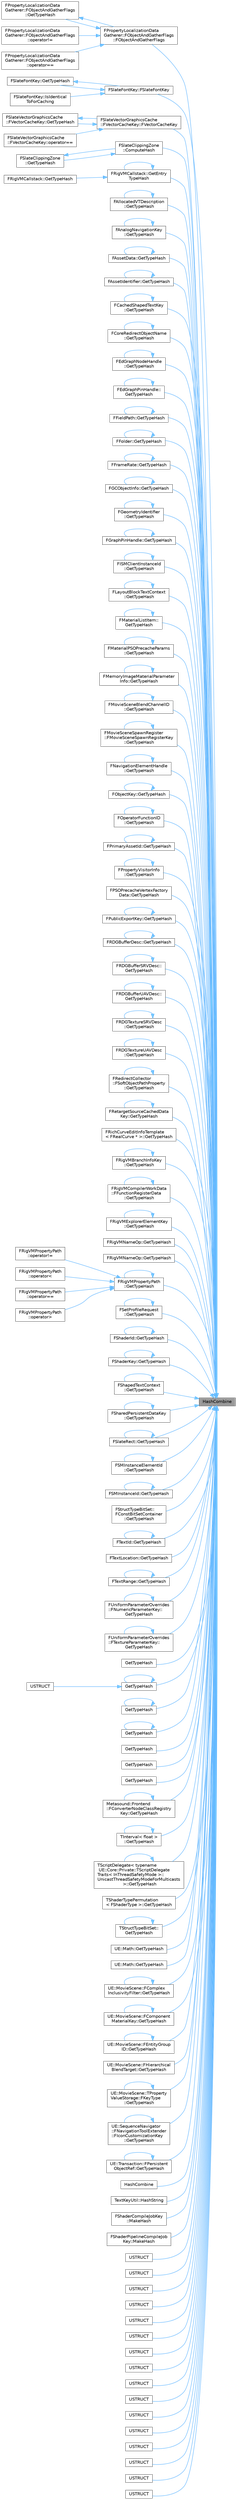 digraph "HashCombine"
{
 // INTERACTIVE_SVG=YES
 // LATEX_PDF_SIZE
  bgcolor="transparent";
  edge [fontname=Helvetica,fontsize=10,labelfontname=Helvetica,labelfontsize=10];
  node [fontname=Helvetica,fontsize=10,shape=box,height=0.2,width=0.4];
  rankdir="RL";
  Node1 [id="Node000001",label="HashCombine",height=0.2,width=0.4,color="gray40", fillcolor="grey60", style="filled", fontcolor="black",tooltip="Combines two hash values to get a third."];
  Node1 -> Node2 [id="edge1_Node000001_Node000002",dir="back",color="steelblue1",style="solid",tooltip=" "];
  Node2 [id="Node000002",label="FPropertyLocalizationData\lGatherer::FObjectAndGatherFlags\l::FObjectAndGatherFlags",height=0.2,width=0.4,color="grey40", fillcolor="white", style="filled",URL="$da/de0/structFPropertyLocalizationDataGatherer_1_1FObjectAndGatherFlags.html#a666e6018e678b02c0f18ef2c91189756",tooltip=" "];
  Node2 -> Node3 [id="edge2_Node000002_Node000003",dir="back",color="steelblue1",style="solid",tooltip=" "];
  Node3 [id="Node000003",label="FPropertyLocalizationData\lGatherer::FObjectAndGatherFlags\l::GetTypeHash",height=0.2,width=0.4,color="grey40", fillcolor="white", style="filled",URL="$da/de0/structFPropertyLocalizationDataGatherer_1_1FObjectAndGatherFlags.html#a505be3c66f144f9ff38bbb6e9ed88058",tooltip=" "];
  Node3 -> Node2 [id="edge3_Node000003_Node000002",dir="back",color="steelblue1",style="solid",tooltip=" "];
  Node2 -> Node4 [id="edge4_Node000002_Node000004",dir="back",color="steelblue1",style="solid",tooltip=" "];
  Node4 [id="Node000004",label="FPropertyLocalizationData\lGatherer::FObjectAndGatherFlags\l::operator!=",height=0.2,width=0.4,color="grey40", fillcolor="white", style="filled",URL="$da/de0/structFPropertyLocalizationDataGatherer_1_1FObjectAndGatherFlags.html#afe3e4b3cfbbfad1c68352010c80acda6",tooltip=" "];
  Node2 -> Node5 [id="edge5_Node000002_Node000005",dir="back",color="steelblue1",style="solid",tooltip=" "];
  Node5 [id="Node000005",label="FPropertyLocalizationData\lGatherer::FObjectAndGatherFlags\l::operator==",height=0.2,width=0.4,color="grey40", fillcolor="white", style="filled",URL="$da/de0/structFPropertyLocalizationDataGatherer_1_1FObjectAndGatherFlags.html#a635312ade44bd095d63cd53c7d1d23ec",tooltip=" "];
  Node1 -> Node6 [id="edge6_Node000001_Node000006",dir="back",color="steelblue1",style="solid",tooltip=" "];
  Node6 [id="Node000006",label="FSlateFontKey::FSlateFontKey",height=0.2,width=0.4,color="grey40", fillcolor="white", style="filled",URL="$d7/d8f/structFSlateFontKey.html#a7fcf988d06b4a475047cf8cba6627041",tooltip=" "];
  Node6 -> Node7 [id="edge7_Node000006_Node000007",dir="back",color="steelblue1",style="solid",tooltip=" "];
  Node7 [id="Node000007",label="FSlateFontKey::GetTypeHash",height=0.2,width=0.4,color="grey40", fillcolor="white", style="filled",URL="$d7/d8f/structFSlateFontKey.html#a62499f7981e20f18f3d4606c1b6437ac",tooltip=" "];
  Node7 -> Node6 [id="edge8_Node000007_Node000006",dir="back",color="steelblue1",style="solid",tooltip=" "];
  Node6 -> Node8 [id="edge9_Node000006_Node000008",dir="back",color="steelblue1",style="solid",tooltip=" "];
  Node8 [id="Node000008",label="FSlateFontKey::IsIdentical\lToForCaching",height=0.2,width=0.4,color="grey40", fillcolor="white", style="filled",URL="$d7/d8f/structFSlateFontKey.html#a05f8f76179de6a40ee9e0280e315302b",tooltip=" "];
  Node1 -> Node9 [id="edge10_Node000001_Node000009",dir="back",color="steelblue1",style="solid",tooltip=" "];
  Node9 [id="Node000009",label="FSlateVectorGraphicsCache\l::FVectorCacheKey::FVectorCacheKey",height=0.2,width=0.4,color="grey40", fillcolor="white", style="filled",URL="$dd/dfe/structFSlateVectorGraphicsCache_1_1FVectorCacheKey.html#aed1c87b9d7b0e9f4dbee8a414432b5d1",tooltip=" "];
  Node9 -> Node10 [id="edge11_Node000009_Node000010",dir="back",color="steelblue1",style="solid",tooltip=" "];
  Node10 [id="Node000010",label="FSlateVectorGraphicsCache\l::FVectorCacheKey::GetTypeHash",height=0.2,width=0.4,color="grey40", fillcolor="white", style="filled",URL="$dd/dfe/structFSlateVectorGraphicsCache_1_1FVectorCacheKey.html#aec0dc9f1ffe53b5e165e04ecf7539294",tooltip=" "];
  Node10 -> Node9 [id="edge12_Node000010_Node000009",dir="back",color="steelblue1",style="solid",tooltip=" "];
  Node9 -> Node11 [id="edge13_Node000009_Node000011",dir="back",color="steelblue1",style="solid",tooltip=" "];
  Node11 [id="Node000011",label="FSlateVectorGraphicsCache\l::FVectorCacheKey::operator==",height=0.2,width=0.4,color="grey40", fillcolor="white", style="filled",URL="$dd/dfe/structFSlateVectorGraphicsCache_1_1FVectorCacheKey.html#addc37abf4eb39d028e4b897378c6f2f6",tooltip=" "];
  Node1 -> Node12 [id="edge14_Node000001_Node000012",dir="back",color="steelblue1",style="solid",tooltip=" "];
  Node12 [id="Node000012",label="FSlateClippingZone\l::ComputeHash",height=0.2,width=0.4,color="grey40", fillcolor="white", style="filled",URL="$df/d55/classFSlateClippingZone.html#a170b52492e944ce84736e8e4b388c4b6",tooltip=" "];
  Node12 -> Node13 [id="edge15_Node000012_Node000013",dir="back",color="steelblue1",style="solid",tooltip=" "];
  Node13 [id="Node000013",label="FSlateClippingZone\l::GetTypeHash",height=0.2,width=0.4,color="grey40", fillcolor="white", style="filled",URL="$df/d55/classFSlateClippingZone.html#a33db4131a7919eadab1e8515b27c5063",tooltip=" "];
  Node13 -> Node12 [id="edge16_Node000013_Node000012",dir="back",color="steelblue1",style="solid",tooltip=" "];
  Node1 -> Node14 [id="edge17_Node000001_Node000014",dir="back",color="steelblue1",style="solid",tooltip=" "];
  Node14 [id="Node000014",label="FRigVMCallstack::GetEntry\lTypeHash",height=0.2,width=0.4,color="grey40", fillcolor="white", style="filled",URL="$de/dbd/classFRigVMCallstack.html#a6578e90ccfed518044e8f914895b5dca",tooltip=" "];
  Node14 -> Node14 [id="edge18_Node000014_Node000014",dir="back",color="steelblue1",style="solid",tooltip=" "];
  Node14 -> Node15 [id="edge19_Node000014_Node000015",dir="back",color="steelblue1",style="solid",tooltip=" "];
  Node15 [id="Node000015",label="FRigVMCallstack::GetTypeHash",height=0.2,width=0.4,color="grey40", fillcolor="white", style="filled",URL="$de/dbd/classFRigVMCallstack.html#aff045cdf0fb211f558366648af059308",tooltip=" "];
  Node1 -> Node16 [id="edge20_Node000001_Node000016",dir="back",color="steelblue1",style="solid",tooltip=" "];
  Node16 [id="Node000016",label="FAllocatedVTDescription\l::GetTypeHash",height=0.2,width=0.4,color="grey40", fillcolor="white", style="filled",URL="$d1/dd0/structFAllocatedVTDescription.html#a4bdf33d0ccb7d0ced087e1be998d4cbf",tooltip=" "];
  Node16 -> Node16 [id="edge21_Node000016_Node000016",dir="back",color="steelblue1",style="solid",tooltip=" "];
  Node1 -> Node17 [id="edge22_Node000001_Node000017",dir="back",color="steelblue1",style="solid",tooltip=" "];
  Node17 [id="Node000017",label="FAnalogNavigationKey\l::GetTypeHash",height=0.2,width=0.4,color="grey40", fillcolor="white", style="filled",URL="$d9/def/structFAnalogNavigationKey.html#ac16827ee4fdd42572dfdcf9365f21101",tooltip=" "];
  Node17 -> Node17 [id="edge23_Node000017_Node000017",dir="back",color="steelblue1",style="solid",tooltip=" "];
  Node1 -> Node18 [id="edge24_Node000001_Node000018",dir="back",color="steelblue1",style="solid",tooltip=" "];
  Node18 [id="Node000018",label="FAssetData::GetTypeHash",height=0.2,width=0.4,color="grey40", fillcolor="white", style="filled",URL="$dd/dc3/structFAssetData.html#a26f29cf724b5a789a134bc84e86ed7fa",tooltip=" "];
  Node18 -> Node18 [id="edge25_Node000018_Node000018",dir="back",color="steelblue1",style="solid",tooltip=" "];
  Node1 -> Node19 [id="edge26_Node000001_Node000019",dir="back",color="steelblue1",style="solid",tooltip=" "];
  Node19 [id="Node000019",label="FAssetIdentifier::GetTypeHash",height=0.2,width=0.4,color="grey40", fillcolor="white", style="filled",URL="$da/d0e/structFAssetIdentifier.html#a19fcf1ddd4c87c33f9b45a86d9fd3e73",tooltip=" "];
  Node19 -> Node19 [id="edge27_Node000019_Node000019",dir="back",color="steelblue1",style="solid",tooltip=" "];
  Node1 -> Node20 [id="edge28_Node000001_Node000020",dir="back",color="steelblue1",style="solid",tooltip=" "];
  Node20 [id="Node000020",label="FCachedShapedTextKey\l::GetTypeHash",height=0.2,width=0.4,color="grey40", fillcolor="white", style="filled",URL="$d3/d98/structFCachedShapedTextKey.html#a540d96a1e901bd1b422b0a52ca494f98",tooltip=" "];
  Node20 -> Node20 [id="edge29_Node000020_Node000020",dir="back",color="steelblue1",style="solid",tooltip=" "];
  Node1 -> Node21 [id="edge30_Node000001_Node000021",dir="back",color="steelblue1",style="solid",tooltip=" "];
  Node21 [id="Node000021",label="FCoreRedirectObjectName\l::GetTypeHash",height=0.2,width=0.4,color="grey40", fillcolor="white", style="filled",URL="$d7/d91/structFCoreRedirectObjectName.html#ac90f24f67101a1ea9af636eb21973f50",tooltip=" "];
  Node21 -> Node21 [id="edge31_Node000021_Node000021",dir="back",color="steelblue1",style="solid",tooltip=" "];
  Node1 -> Node22 [id="edge32_Node000001_Node000022",dir="back",color="steelblue1",style="solid",tooltip=" "];
  Node22 [id="Node000022",label="FEdGraphNodeHandle\l::GetTypeHash",height=0.2,width=0.4,color="grey40", fillcolor="white", style="filled",URL="$dc/d28/structFEdGraphNodeHandle.html#a8780fa086b8dcc2867199ebd53eeef67",tooltip=" "];
  Node22 -> Node22 [id="edge33_Node000022_Node000022",dir="back",color="steelblue1",style="solid",tooltip=" "];
  Node1 -> Node23 [id="edge34_Node000001_Node000023",dir="back",color="steelblue1",style="solid",tooltip=" "];
  Node23 [id="Node000023",label="FEdGraphPinHandle::\lGetTypeHash",height=0.2,width=0.4,color="grey40", fillcolor="white", style="filled",URL="$df/d5c/structFEdGraphPinHandle.html#a395e5b102997661b3706daa35e7060dc",tooltip=" "];
  Node23 -> Node23 [id="edge35_Node000023_Node000023",dir="back",color="steelblue1",style="solid",tooltip=" "];
  Node1 -> Node24 [id="edge36_Node000001_Node000024",dir="back",color="steelblue1",style="solid",tooltip=" "];
  Node24 [id="Node000024",label="FFieldPath::GetTypeHash",height=0.2,width=0.4,color="grey40", fillcolor="white", style="filled",URL="$d7/d92/structFFieldPath.html#aa8b1145bfba2d65d4a9679a5c93ae290",tooltip="Hash function."];
  Node24 -> Node24 [id="edge37_Node000024_Node000024",dir="back",color="steelblue1",style="solid",tooltip=" "];
  Node1 -> Node25 [id="edge38_Node000001_Node000025",dir="back",color="steelblue1",style="solid",tooltip=" "];
  Node25 [id="Node000025",label="FFolder::GetTypeHash",height=0.2,width=0.4,color="grey40", fillcolor="white", style="filled",URL="$dc/d1d/structFFolder.html#a01332c7438cc9f712dbeaa1221c44298",tooltip=" "];
  Node25 -> Node25 [id="edge39_Node000025_Node000025",dir="back",color="steelblue1",style="solid",tooltip=" "];
  Node1 -> Node26 [id="edge40_Node000001_Node000026",dir="back",color="steelblue1",style="solid",tooltip=" "];
  Node26 [id="Node000026",label="FFrameRate::GetTypeHash",height=0.2,width=0.4,color="grey40", fillcolor="white", style="filled",URL="$df/d97/structFFrameRate.html#ade34b0dd910f4f33141d6a9ae02fe4ba",tooltip=" "];
  Node26 -> Node26 [id="edge41_Node000026_Node000026",dir="back",color="steelblue1",style="solid",tooltip=" "];
  Node1 -> Node27 [id="edge42_Node000001_Node000027",dir="back",color="steelblue1",style="solid",tooltip=" "];
  Node27 [id="Node000027",label="FGCObjectInfo::GetTypeHash",height=0.2,width=0.4,color="grey40", fillcolor="white", style="filled",URL="$d1/d30/classFGCObjectInfo.html#a2b086256d8f04838950388f319f869d6",tooltip=" "];
  Node27 -> Node27 [id="edge43_Node000027_Node000027",dir="back",color="steelblue1",style="solid",tooltip=" "];
  Node1 -> Node28 [id="edge44_Node000001_Node000028",dir="back",color="steelblue1",style="solid",tooltip=" "];
  Node28 [id="Node000028",label="FGeometryIdentifier\l::GetTypeHash",height=0.2,width=0.4,color="grey40", fillcolor="white", style="filled",URL="$d4/da3/structFGeometryIdentifier.html#af848b05b2b1f7397ebc89fb026927389",tooltip=" "];
  Node28 -> Node28 [id="edge45_Node000028_Node000028",dir="back",color="steelblue1",style="solid",tooltip=" "];
  Node1 -> Node29 [id="edge46_Node000001_Node000029",dir="back",color="steelblue1",style="solid",tooltip=" "];
  Node29 [id="Node000029",label="FGraphPinHandle::GetTypeHash",height=0.2,width=0.4,color="grey40", fillcolor="white", style="filled",URL="$d1/d4a/structFGraphPinHandle.html#aee025da4e38c938ce2547db19ede6479",tooltip=" "];
  Node29 -> Node29 [id="edge47_Node000029_Node000029",dir="back",color="steelblue1",style="solid",tooltip=" "];
  Node1 -> Node30 [id="edge48_Node000001_Node000030",dir="back",color="steelblue1",style="solid",tooltip=" "];
  Node30 [id="Node000030",label="FISMClientInstanceId\l::GetTypeHash",height=0.2,width=0.4,color="grey40", fillcolor="white", style="filled",URL="$de/d2b/structFISMClientInstanceId.html#a9dcb5aad6fccc6a3352be1a36737cbeb",tooltip=" "];
  Node30 -> Node30 [id="edge49_Node000030_Node000030",dir="back",color="steelblue1",style="solid",tooltip=" "];
  Node1 -> Node31 [id="edge50_Node000001_Node000031",dir="back",color="steelblue1",style="solid",tooltip=" "];
  Node31 [id="Node000031",label="FLayoutBlockTextContext\l::GetTypeHash",height=0.2,width=0.4,color="grey40", fillcolor="white", style="filled",URL="$d5/d98/structFLayoutBlockTextContext.html#ae493302f651da566ad8fdbc0c30c4fb8",tooltip=" "];
  Node31 -> Node31 [id="edge51_Node000031_Node000031",dir="back",color="steelblue1",style="solid",tooltip=" "];
  Node1 -> Node32 [id="edge52_Node000001_Node000032",dir="back",color="steelblue1",style="solid",tooltip=" "];
  Node32 [id="Node000032",label="FMaterialListItem::\lGetTypeHash",height=0.2,width=0.4,color="grey40", fillcolor="white", style="filled",URL="$d8/dd5/structFMaterialListItem.html#ab29a87d221ee99f6d3b4f2c7a73e8950",tooltip=" "];
  Node32 -> Node32 [id="edge53_Node000032_Node000032",dir="back",color="steelblue1",style="solid",tooltip=" "];
  Node1 -> Node33 [id="edge54_Node000001_Node000033",dir="back",color="steelblue1",style="solid",tooltip=" "];
  Node33 [id="Node000033",label="FMaterialPSOPrecacheParams\l::GetTypeHash",height=0.2,width=0.4,color="grey40", fillcolor="white", style="filled",URL="$d8/d2c/structFMaterialPSOPrecacheParams.html#a1512e24a59b21d180066533a3c7155bb",tooltip=" "];
  Node33 -> Node33 [id="edge55_Node000033_Node000033",dir="back",color="steelblue1",style="solid",tooltip=" "];
  Node1 -> Node34 [id="edge56_Node000001_Node000034",dir="back",color="steelblue1",style="solid",tooltip=" "];
  Node34 [id="Node000034",label="FMemoryImageMaterialParameter\lInfo::GetTypeHash",height=0.2,width=0.4,color="grey40", fillcolor="white", style="filled",URL="$db/d97/structFMemoryImageMaterialParameterInfo.html#a9cd88ef744a4f7da14382f51864a7207",tooltip=" "];
  Node34 -> Node34 [id="edge57_Node000034_Node000034",dir="back",color="steelblue1",style="solid",tooltip=" "];
  Node1 -> Node35 [id="edge58_Node000001_Node000035",dir="back",color="steelblue1",style="solid",tooltip=" "];
  Node35 [id="Node000035",label="FMovieSceneBlendChannelID\l::GetTypeHash",height=0.2,width=0.4,color="grey40", fillcolor="white", style="filled",URL="$de/d45/structFMovieSceneBlendChannelID.html#a9d05a01eb0e7a4ca5acaaf6960c4d237",tooltip=" "];
  Node35 -> Node35 [id="edge59_Node000035_Node000035",dir="back",color="steelblue1",style="solid",tooltip=" "];
  Node1 -> Node36 [id="edge60_Node000001_Node000036",dir="back",color="steelblue1",style="solid",tooltip=" "];
  Node36 [id="Node000036",label="FMovieSceneSpawnRegister\l::FMovieSceneSpawnRegisterKey\l::GetTypeHash",height=0.2,width=0.4,color="grey40", fillcolor="white", style="filled",URL="$da/d91/structFMovieSceneSpawnRegister_1_1FMovieSceneSpawnRegisterKey.html#ac814064fdf446d418744d259e7cb350a",tooltip=" "];
  Node36 -> Node36 [id="edge61_Node000036_Node000036",dir="back",color="steelblue1",style="solid",tooltip=" "];
  Node1 -> Node37 [id="edge62_Node000001_Node000037",dir="back",color="steelblue1",style="solid",tooltip=" "];
  Node37 [id="Node000037",label="FNavigationElementHandle\l::GetTypeHash",height=0.2,width=0.4,color="grey40", fillcolor="white", style="filled",URL="$df/dfa/structFNavigationElementHandle.html#ab5b30cc224b5ff3992f7fa47bad22a08",tooltip="Hash function to use TSet/TMap."];
  Node37 -> Node37 [id="edge63_Node000037_Node000037",dir="back",color="steelblue1",style="solid",tooltip=" "];
  Node1 -> Node38 [id="edge64_Node000001_Node000038",dir="back",color="steelblue1",style="solid",tooltip=" "];
  Node38 [id="Node000038",label="FObjectKey::GetTypeHash",height=0.2,width=0.4,color="grey40", fillcolor="white", style="filled",URL="$dd/d31/structFObjectKey.html#af007c6d439a406e23f895987a7e574b6",tooltip="Hash function."];
  Node38 -> Node38 [id="edge65_Node000038_Node000038",dir="back",color="steelblue1",style="solid",tooltip=" "];
  Node1 -> Node39 [id="edge66_Node000001_Node000039",dir="back",color="steelblue1",style="solid",tooltip=" "];
  Node39 [id="Node000039",label="FOperatorFunctionID\l::GetTypeHash",height=0.2,width=0.4,color="grey40", fillcolor="white", style="filled",URL="$d3/dc4/structFOperatorFunctionID.html#ad06ee129e5f2e161af8217934bc7b741",tooltip=" "];
  Node39 -> Node39 [id="edge67_Node000039_Node000039",dir="back",color="steelblue1",style="solid",tooltip=" "];
  Node1 -> Node40 [id="edge68_Node000001_Node000040",dir="back",color="steelblue1",style="solid",tooltip=" "];
  Node40 [id="Node000040",label="FPrimaryAssetId::GetTypeHash",height=0.2,width=0.4,color="grey40", fillcolor="white", style="filled",URL="$d6/d42/structFPrimaryAssetId.html#a747695c9817fc9ebf9563e45332ad64e",tooltip=" "];
  Node40 -> Node40 [id="edge69_Node000040_Node000040",dir="back",color="steelblue1",style="solid",tooltip=" "];
  Node1 -> Node41 [id="edge70_Node000001_Node000041",dir="back",color="steelblue1",style="solid",tooltip=" "];
  Node41 [id="Node000041",label="FPropertyVisitorInfo\l::GetTypeHash",height=0.2,width=0.4,color="grey40", fillcolor="white", style="filled",URL="$dc/d58/structFPropertyVisitorInfo.html#a074bb6df7d6879bccfa18fdc9d4e371f",tooltip=" "];
  Node41 -> Node41 [id="edge71_Node000041_Node000041",dir="back",color="steelblue1",style="solid",tooltip=" "];
  Node1 -> Node42 [id="edge72_Node000001_Node000042",dir="back",color="steelblue1",style="solid",tooltip=" "];
  Node42 [id="Node000042",label="FPSOPrecacheVertexFactory\lData::GetTypeHash",height=0.2,width=0.4,color="grey40", fillcolor="white", style="filled",URL="$d8/dee/structFPSOPrecacheVertexFactoryData.html#a5cd851bd6af2127712705e539e5d9ecb",tooltip=" "];
  Node1 -> Node43 [id="edge73_Node000001_Node000043",dir="back",color="steelblue1",style="solid",tooltip=" "];
  Node43 [id="Node000043",label="FPublicExportKey::GetTypeHash",height=0.2,width=0.4,color="grey40", fillcolor="white", style="filled",URL="$d5/d5b/classFPublicExportKey.html#a921f516fc0c52ab4eeb39c9c5f5d6be5",tooltip=" "];
  Node43 -> Node43 [id="edge74_Node000043_Node000043",dir="back",color="steelblue1",style="solid",tooltip=" "];
  Node1 -> Node44 [id="edge75_Node000001_Node000044",dir="back",color="steelblue1",style="solid",tooltip=" "];
  Node44 [id="Node000044",label="FRDGBufferDesc::GetTypeHash",height=0.2,width=0.4,color="grey40", fillcolor="white", style="filled",URL="$da/da2/structFRDGBufferDesc.html#a0a57516953313fb89b0a6f8bb60c4083",tooltip=" "];
  Node44 -> Node44 [id="edge76_Node000044_Node000044",dir="back",color="steelblue1",style="solid",tooltip=" "];
  Node1 -> Node45 [id="edge77_Node000001_Node000045",dir="back",color="steelblue1",style="solid",tooltip=" "];
  Node45 [id="Node000045",label="FRDGBufferSRVDesc::\lGetTypeHash",height=0.2,width=0.4,color="grey40", fillcolor="white", style="filled",URL="$db/d7a/structFRDGBufferSRVDesc.html#a6f95f3190c742d1c5064a54706687afb",tooltip=" "];
  Node45 -> Node45 [id="edge78_Node000045_Node000045",dir="back",color="steelblue1",style="solid",tooltip=" "];
  Node1 -> Node46 [id="edge79_Node000001_Node000046",dir="back",color="steelblue1",style="solid",tooltip=" "];
  Node46 [id="Node000046",label="FRDGBufferUAVDesc::\lGetTypeHash",height=0.2,width=0.4,color="grey40", fillcolor="white", style="filled",URL="$d8/d40/structFRDGBufferUAVDesc.html#ac5fa0c53c516c5ddd75c0961ca0990f3",tooltip=" "];
  Node46 -> Node46 [id="edge80_Node000046_Node000046",dir="back",color="steelblue1",style="solid",tooltip=" "];
  Node1 -> Node47 [id="edge81_Node000001_Node000047",dir="back",color="steelblue1",style="solid",tooltip=" "];
  Node47 [id="Node000047",label="FRDGTextureSRVDesc\l::GetTypeHash",height=0.2,width=0.4,color="grey40", fillcolor="white", style="filled",URL="$d5/d3a/classFRDGTextureSRVDesc.html#a8e4677702a19e6e263e74a5b8958d44e",tooltip=" "];
  Node47 -> Node47 [id="edge82_Node000047_Node000047",dir="back",color="steelblue1",style="solid",tooltip=" "];
  Node1 -> Node48 [id="edge83_Node000001_Node000048",dir="back",color="steelblue1",style="solid",tooltip=" "];
  Node48 [id="Node000048",label="FRDGTextureUAVDesc\l::GetTypeHash",height=0.2,width=0.4,color="grey40", fillcolor="white", style="filled",URL="$dc/d31/classFRDGTextureUAVDesc.html#a65b8b71328965a2b96720ee535391c00",tooltip=" "];
  Node48 -> Node48 [id="edge84_Node000048_Node000048",dir="back",color="steelblue1",style="solid",tooltip=" "];
  Node1 -> Node49 [id="edge85_Node000001_Node000049",dir="back",color="steelblue1",style="solid",tooltip=" "];
  Node49 [id="Node000049",label="FRedirectCollector\l::FSoftObjectPathProperty\l::GetTypeHash",height=0.2,width=0.4,color="grey40", fillcolor="white", style="filled",URL="$d5/df3/structFRedirectCollector_1_1FSoftObjectPathProperty.html#a0dcd0433e5097d7f17ba91b02513e0c7",tooltip=" "];
  Node49 -> Node49 [id="edge86_Node000049_Node000049",dir="back",color="steelblue1",style="solid",tooltip=" "];
  Node1 -> Node50 [id="edge87_Node000001_Node000050",dir="back",color="steelblue1",style="solid",tooltip=" "];
  Node50 [id="Node000050",label="FRetargetSourceCachedData\lKey::GetTypeHash",height=0.2,width=0.4,color="grey40", fillcolor="white", style="filled",URL="$d1/d77/structFRetargetSourceCachedDataKey.html#a17ff78c85eee07a060e45b56759e1bca",tooltip=" "];
  Node50 -> Node50 [id="edge88_Node000050_Node000050",dir="back",color="steelblue1",style="solid",tooltip=" "];
  Node1 -> Node51 [id="edge89_Node000001_Node000051",dir="back",color="steelblue1",style="solid",tooltip=" "];
  Node51 [id="Node000051",label="FRichCurveEditInfoTemplate\l\< FRealCurve * \>::GetTypeHash",height=0.2,width=0.4,color="grey40", fillcolor="white", style="filled",URL="$de/dff/structFRichCurveEditInfoTemplate.html#a0f3ef689ecb4e4a92f1ffffe0b8fee4d",tooltip=" "];
  Node1 -> Node52 [id="edge90_Node000001_Node000052",dir="back",color="steelblue1",style="solid",tooltip=" "];
  Node52 [id="Node000052",label="FRigVMBranchInfoKey\l::GetTypeHash",height=0.2,width=0.4,color="grey40", fillcolor="white", style="filled",URL="$d2/d24/structFRigVMBranchInfoKey.html#a28e659e5d7adbac79bd2064ba733ade6",tooltip=" "];
  Node52 -> Node52 [id="edge91_Node000052_Node000052",dir="back",color="steelblue1",style="solid",tooltip=" "];
  Node1 -> Node53 [id="edge92_Node000001_Node000053",dir="back",color="steelblue1",style="solid",tooltip=" "];
  Node53 [id="Node000053",label="FRigVMCompilerWorkData\l::FFunctionRegisterData\l::GetTypeHash",height=0.2,width=0.4,color="grey40", fillcolor="white", style="filled",URL="$db/dbf/structFRigVMCompilerWorkData_1_1FFunctionRegisterData.html#a150078495ffbdb889a0d43aa899a0dc6",tooltip=" "];
  Node53 -> Node53 [id="edge93_Node000053_Node000053",dir="back",color="steelblue1",style="solid",tooltip=" "];
  Node1 -> Node54 [id="edge94_Node000001_Node000054",dir="back",color="steelblue1",style="solid",tooltip=" "];
  Node54 [id="Node000054",label="FRigVMExplorerElementKey\l::GetTypeHash",height=0.2,width=0.4,color="grey40", fillcolor="white", style="filled",URL="$d9/db3/structFRigVMExplorerElementKey.html#a2b75a4d1e859ac0fd626ce275a5b9554",tooltip=" "];
  Node54 -> Node54 [id="edge95_Node000054_Node000054",dir="back",color="steelblue1",style="solid",tooltip=" "];
  Node1 -> Node55 [id="edge96_Node000001_Node000055",dir="back",color="steelblue1",style="solid",tooltip=" "];
  Node55 [id="Node000055",label="FRigVMNameOp::GetTypeHash",height=0.2,width=0.4,color="grey40", fillcolor="white", style="filled",URL="$d4/d75/structFRigVMNameOp.html#a8fbcf388cb81786cba8318c94420378a",tooltip=" "];
  Node1 -> Node56 [id="edge97_Node000001_Node000056",dir="back",color="steelblue1",style="solid",tooltip=" "];
  Node56 [id="Node000056",label="FRigVMNameOp::GetTypeHash",height=0.2,width=0.4,color="grey40", fillcolor="white", style="filled",URL="$d4/d75/structFRigVMNameOp.html#a9b9566c364099fa54a7e776ab9f6138b",tooltip=" "];
  Node1 -> Node57 [id="edge98_Node000001_Node000057",dir="back",color="steelblue1",style="solid",tooltip=" "];
  Node57 [id="Node000057",label="FRigVMPropertyPath\l::GetTypeHash",height=0.2,width=0.4,color="grey40", fillcolor="white", style="filled",URL="$d0/dcc/classFRigVMPropertyPath.html#a05de8343b31d059beb79b2c442467a65",tooltip=" "];
  Node57 -> Node57 [id="edge99_Node000057_Node000057",dir="back",color="steelblue1",style="solid",tooltip=" "];
  Node57 -> Node58 [id="edge100_Node000057_Node000058",dir="back",color="steelblue1",style="solid",tooltip=" "];
  Node58 [id="Node000058",label="FRigVMPropertyPath\l::operator!=",height=0.2,width=0.4,color="grey40", fillcolor="white", style="filled",URL="$d0/dcc/classFRigVMPropertyPath.html#a0bd75f1c559254898a89ccb465ebbb8f",tooltip=" "];
  Node57 -> Node59 [id="edge101_Node000057_Node000059",dir="back",color="steelblue1",style="solid",tooltip=" "];
  Node59 [id="Node000059",label="FRigVMPropertyPath\l::operator\<",height=0.2,width=0.4,color="grey40", fillcolor="white", style="filled",URL="$d0/dcc/classFRigVMPropertyPath.html#ad9821c83ed830586128b435bc98717f0",tooltip=" "];
  Node57 -> Node60 [id="edge102_Node000057_Node000060",dir="back",color="steelblue1",style="solid",tooltip=" "];
  Node60 [id="Node000060",label="FRigVMPropertyPath\l::operator==",height=0.2,width=0.4,color="grey40", fillcolor="white", style="filled",URL="$d0/dcc/classFRigVMPropertyPath.html#aa55f47a21df7b77dcda552d01da4c9b8",tooltip=" "];
  Node57 -> Node61 [id="edge103_Node000057_Node000061",dir="back",color="steelblue1",style="solid",tooltip=" "];
  Node61 [id="Node000061",label="FRigVMPropertyPath\l::operator\>",height=0.2,width=0.4,color="grey40", fillcolor="white", style="filled",URL="$d0/dcc/classFRigVMPropertyPath.html#a374325258ae2ccfcfb0bce0a2edbe3de",tooltip=" "];
  Node1 -> Node62 [id="edge104_Node000001_Node000062",dir="back",color="steelblue1",style="solid",tooltip=" "];
  Node62 [id="Node000062",label="FSetProfileRequest\l::GetTypeHash",height=0.2,width=0.4,color="grey40", fillcolor="white", style="filled",URL="$dc/d3a/structFSetProfileRequest.html#a01705ce40b687819cfc5b84ca6064151",tooltip=" "];
  Node62 -> Node62 [id="edge105_Node000062_Node000062",dir="back",color="steelblue1",style="solid",tooltip=" "];
  Node1 -> Node63 [id="edge106_Node000001_Node000063",dir="back",color="steelblue1",style="solid",tooltip=" "];
  Node63 [id="Node000063",label="FShaderId::GetTypeHash",height=0.2,width=0.4,color="grey40", fillcolor="white", style="filled",URL="$da/dbe/classFShaderId.html#a87663e138174fd84d3a4fee1a08c9ef8",tooltip=" "];
  Node63 -> Node63 [id="edge107_Node000063_Node000063",dir="back",color="steelblue1",style="solid",tooltip=" "];
  Node1 -> Node64 [id="edge108_Node000001_Node000064",dir="back",color="steelblue1",style="solid",tooltip=" "];
  Node64 [id="Node000064",label="FShaderKey::GetTypeHash",height=0.2,width=0.4,color="grey40", fillcolor="white", style="filled",URL="$dd/d37/classFShaderKey.html#aa1e1a6eb7a5a6d2995cbe9bc380b4765",tooltip=" "];
  Node64 -> Node64 [id="edge109_Node000064_Node000064",dir="back",color="steelblue1",style="solid",tooltip=" "];
  Node1 -> Node65 [id="edge110_Node000001_Node000065",dir="back",color="steelblue1",style="solid",tooltip=" "];
  Node65 [id="Node000065",label="FShapedTextContext\l::GetTypeHash",height=0.2,width=0.4,color="grey40", fillcolor="white", style="filled",URL="$d8/def/structFShapedTextContext.html#a24e5fdc74282a8deea7f8497c67e54bb",tooltip=" "];
  Node65 -> Node65 [id="edge111_Node000065_Node000065",dir="back",color="steelblue1",style="solid",tooltip=" "];
  Node1 -> Node66 [id="edge112_Node000001_Node000066",dir="back",color="steelblue1",style="solid",tooltip=" "];
  Node66 [id="Node000066",label="FSharedPersistentDataKey\l::GetTypeHash",height=0.2,width=0.4,color="grey40", fillcolor="white", style="filled",URL="$d9/de3/structFSharedPersistentDataKey.html#ac1c434f727ef00bae308280feeb9eea1",tooltip=" "];
  Node66 -> Node66 [id="edge113_Node000066_Node000066",dir="back",color="steelblue1",style="solid",tooltip=" "];
  Node1 -> Node67 [id="edge114_Node000001_Node000067",dir="back",color="steelblue1",style="solid",tooltip=" "];
  Node67 [id="Node000067",label="FSlateRect::GetTypeHash",height=0.2,width=0.4,color="grey40", fillcolor="white", style="filled",URL="$db/d16/classFSlateRect.html#aed9bb9228818345fbdf72f76f954cd62",tooltip=" "];
  Node67 -> Node67 [id="edge115_Node000067_Node000067",dir="back",color="steelblue1",style="solid",tooltip=" "];
  Node1 -> Node68 [id="edge116_Node000001_Node000068",dir="back",color="steelblue1",style="solid",tooltip=" "];
  Node68 [id="Node000068",label="FSMInstanceElementId\l::GetTypeHash",height=0.2,width=0.4,color="grey40", fillcolor="white", style="filled",URL="$d0/d73/structFSMInstanceElementId.html#afce81b8a8f440bcf40a4ae3f779e791e",tooltip=" "];
  Node68 -> Node68 [id="edge117_Node000068_Node000068",dir="back",color="steelblue1",style="solid",tooltip=" "];
  Node1 -> Node69 [id="edge118_Node000001_Node000069",dir="back",color="steelblue1",style="solid",tooltip=" "];
  Node69 [id="Node000069",label="FSMInstanceId::GetTypeHash",height=0.2,width=0.4,color="grey40", fillcolor="white", style="filled",URL="$d8/d11/structFSMInstanceId.html#ab1fb9c803d8d4798ad37f286fca90b72",tooltip=" "];
  Node69 -> Node69 [id="edge119_Node000069_Node000069",dir="back",color="steelblue1",style="solid",tooltip=" "];
  Node1 -> Node70 [id="edge120_Node000001_Node000070",dir="back",color="steelblue1",style="solid",tooltip=" "];
  Node70 [id="Node000070",label="FStructTypeBitSet::\lFConstBitSetContainer\l::GetTypeHash",height=0.2,width=0.4,color="grey40", fillcolor="white", style="filled",URL="$d2/d7a/structFStructTypeBitSet_1_1FConstBitSetContainer.html#a50049561df8d1f6e584899ce40b29be8",tooltip="Computes the hash value for the given bitset."];
  Node1 -> Node71 [id="edge121_Node000001_Node000071",dir="back",color="steelblue1",style="solid",tooltip=" "];
  Node71 [id="Node000071",label="FTextId::GetTypeHash",height=0.2,width=0.4,color="grey40", fillcolor="white", style="filled",URL="$d4/dc6/classFTextId.html#a7066ccc1eec7fb1d773a77909ab811a9",tooltip="Get the hash of this text identity."];
  Node71 -> Node71 [id="edge122_Node000071_Node000071",dir="back",color="steelblue1",style="solid",tooltip=" "];
  Node1 -> Node72 [id="edge123_Node000001_Node000072",dir="back",color="steelblue1",style="solid",tooltip=" "];
  Node72 [id="Node000072",label="FTextLocation::GetTypeHash",height=0.2,width=0.4,color="grey40", fillcolor="white", style="filled",URL="$d4/d3e/structFTextLocation.html#a3dd9c8b53f626ba5dac6c7e89f3baa4a",tooltip=" "];
  Node1 -> Node73 [id="edge124_Node000001_Node000073",dir="back",color="steelblue1",style="solid",tooltip=" "];
  Node73 [id="Node000073",label="FTextRange::GetTypeHash",height=0.2,width=0.4,color="grey40", fillcolor="white", style="filled",URL="$da/d92/structFTextRange.html#afcc876fde18e84d7e0a766a3e4cb6729",tooltip=" "];
  Node73 -> Node73 [id="edge125_Node000073_Node000073",dir="back",color="steelblue1",style="solid",tooltip=" "];
  Node1 -> Node74 [id="edge126_Node000001_Node000074",dir="back",color="steelblue1",style="solid",tooltip=" "];
  Node74 [id="Node000074",label="FUniformParameterOverrides\l::FNumericParameterKey::\lGetTypeHash",height=0.2,width=0.4,color="grey40", fillcolor="white", style="filled",URL="$dd/d1d/structFUniformParameterOverrides_1_1FNumericParameterKey.html#a9d2e1c7ec0f5250f8709b98568abf06a",tooltip=" "];
  Node74 -> Node74 [id="edge127_Node000074_Node000074",dir="back",color="steelblue1",style="solid",tooltip=" "];
  Node1 -> Node75 [id="edge128_Node000001_Node000075",dir="back",color="steelblue1",style="solid",tooltip=" "];
  Node75 [id="Node000075",label="FUniformParameterOverrides\l::FTextureParameterKey::\lGetTypeHash",height=0.2,width=0.4,color="grey40", fillcolor="white", style="filled",URL="$d3/d0d/structFUniformParameterOverrides_1_1FTextureParameterKey.html#a3dbee3dd71a6b5c0e13b83bb8f17a6be",tooltip=" "];
  Node75 -> Node75 [id="edge129_Node000075_Node000075",dir="back",color="steelblue1",style="solid",tooltip=" "];
  Node1 -> Node76 [id="edge130_Node000001_Node000076",dir="back",color="steelblue1",style="solid",tooltip=" "];
  Node76 [id="Node000076",label="GetTypeHash",height=0.2,width=0.4,color="grey40", fillcolor="white", style="filled",URL="$d6/dc9/AnimBank_8h.html#a5670065e9f03357660d3c69ccb129e35",tooltip=" "];
  Node1 -> Node77 [id="edge131_Node000001_Node000077",dir="back",color="steelblue1",style="solid",tooltip=" "];
  Node77 [id="Node000077",label="GetTypeHash",height=0.2,width=0.4,color="grey40", fillcolor="white", style="filled",URL="$d5/d34/WatchedPin_8h.html#a900e026489ef9302706c6d7af1358d58",tooltip=" "];
  Node77 -> Node77 [id="edge132_Node000077_Node000077",dir="back",color="steelblue1",style="solid",tooltip=" "];
  Node77 -> Node78 [id="edge133_Node000077_Node000078",dir="back",color="steelblue1",style="solid",tooltip=" "];
  Node78 [id="Node000078",label="USTRUCT",height=0.2,width=0.4,color="grey40", fillcolor="white", style="filled",URL="$d5/d34/WatchedPin_8h.html#ab47c8a57ee09561f77c965b606be3523",tooltip="Contains information about a watched pin in a Blueprint graph for local settings data."];
  Node1 -> Node79 [id="edge134_Node000001_Node000079",dir="back",color="steelblue1",style="solid",tooltip=" "];
  Node79 [id="Node000079",label="GetTypeHash",height=0.2,width=0.4,color="grey40", fillcolor="white", style="filled",URL="$dc/db4/IPropertyAccessCompiler_8h.html#ab8c4d3415faa1096535b612c099620bf",tooltip=" "];
  Node79 -> Node79 [id="edge135_Node000079_Node000079",dir="back",color="steelblue1",style="solid",tooltip=" "];
  Node1 -> Node80 [id="edge136_Node000001_Node000080",dir="back",color="steelblue1",style="solid",tooltip=" "];
  Node80 [id="Node000080",label="GetTypeHash",height=0.2,width=0.4,color="grey40", fillcolor="white", style="filled",URL="$d6/dcf/KismetDebugUtilities_8h.html#aefc2d1b8d2cd1726ee5380779fd3ebae",tooltip=" "];
  Node80 -> Node80 [id="edge137_Node000080_Node000080",dir="back",color="steelblue1",style="solid",tooltip=" "];
  Node1 -> Node81 [id="edge138_Node000001_Node000081",dir="back",color="steelblue1",style="solid",tooltip=" "];
  Node81 [id="Node000081",label="GetTypeHash",height=0.2,width=0.4,color="grey40", fillcolor="white", style="filled",URL="$d6/dc9/AnimBank_8h.html#a9e9807b6626efaade56c7283d6b4e860",tooltip=" "];
  Node1 -> Node82 [id="edge139_Node000001_Node000082",dir="back",color="steelblue1",style="solid",tooltip=" "];
  Node82 [id="Node000082",label="GetTypeHash",height=0.2,width=0.4,color="grey40", fillcolor="white", style="filled",URL="$d6/dc9/AnimBank_8h.html#ab8ef61a539dd750d5e619bdd7607064b",tooltip=" "];
  Node1 -> Node83 [id="edge140_Node000001_Node000083",dir="back",color="steelblue1",style="solid",tooltip=" "];
  Node83 [id="Node000083",label="GetTypeHash",height=0.2,width=0.4,color="grey40", fillcolor="white", style="filled",URL="$d6/dc9/AnimBank_8h.html#a82ab0ea2127f746b6d94e10ad87eaf92",tooltip=" "];
  Node1 -> Node84 [id="edge141_Node000001_Node000084",dir="back",color="steelblue1",style="solid",tooltip=" "];
  Node84 [id="Node000084",label="Metasound::Frontend\l::FConverterNodeClassRegistry\lKey::GetTypeHash",height=0.2,width=0.4,color="grey40", fillcolor="white", style="filled",URL="$d4/d92/structMetasound_1_1Frontend_1_1FConverterNodeClassRegistryKey.html#ad7e8592c7dd837b705d1271bb2f60254",tooltip=" "];
  Node84 -> Node84 [id="edge142_Node000084_Node000084",dir="back",color="steelblue1",style="solid",tooltip=" "];
  Node1 -> Node85 [id="edge143_Node000001_Node000085",dir="back",color="steelblue1",style="solid",tooltip=" "];
  Node85 [id="Node000085",label="TInterval\< float \>\l::GetTypeHash",height=0.2,width=0.4,color="grey40", fillcolor="white", style="filled",URL="$d7/de1/structTInterval.html#a4895e6a31cb25de351a106f0fb5db9de",tooltip=" "];
  Node85 -> Node85 [id="edge144_Node000085_Node000085",dir="back",color="steelblue1",style="solid",tooltip=" "];
  Node1 -> Node86 [id="edge145_Node000001_Node000086",dir="back",color="steelblue1",style="solid",tooltip=" "];
  Node86 [id="Node000086",label="TScriptDelegate\< typename\l UE::Core::Private::TScriptDelegate\lTraits\< InThreadSafetyMode \>::\lUnicastThreadSafetyModeForMulticasts\l \>::GetTypeHash",height=0.2,width=0.4,color="grey40", fillcolor="white", style="filled",URL="$d1/d87/classTScriptDelegate.html#a7c757ed73ee9512b0b20d23df572e983",tooltip=" "];
  Node86 -> Node86 [id="edge146_Node000086_Node000086",dir="back",color="steelblue1",style="solid",tooltip=" "];
  Node1 -> Node87 [id="edge147_Node000001_Node000087",dir="back",color="steelblue1",style="solid",tooltip=" "];
  Node87 [id="Node000087",label="TShaderTypePermutation\l\< FShaderType \>::GetTypeHash",height=0.2,width=0.4,color="grey40", fillcolor="white", style="filled",URL="$dc/df2/structTShaderTypePermutation.html#a7bc8b8f75033734411a9434e0d7dccc4",tooltip=" "];
  Node1 -> Node88 [id="edge148_Node000001_Node000088",dir="back",color="steelblue1",style="solid",tooltip=" "];
  Node88 [id="Node000088",label="TStructTypeBitSet::\lGetTypeHash",height=0.2,width=0.4,color="grey40", fillcolor="white", style="filled",URL="$d0/d16/structTStructTypeBitSet.html#af4510ba313c69b55a63fe18effcfe48d",tooltip="Hash function for the bitset."];
  Node88 -> Node88 [id="edge149_Node000088_Node000088",dir="back",color="steelblue1",style="solid",tooltip=" "];
  Node1 -> Node89 [id="edge150_Node000001_Node000089",dir="back",color="steelblue1",style="solid",tooltip=" "];
  Node89 [id="Node000089",label="UE::Math::GetTypeHash",height=0.2,width=0.4,color="grey40", fillcolor="white", style="filled",URL="$dd/d3f/namespaceUE_1_1Math.html#a6e1e741a56b5e473b0309a8fcb161fc1",tooltip=" "];
  Node1 -> Node90 [id="edge151_Node000001_Node000090",dir="back",color="steelblue1",style="solid",tooltip=" "];
  Node90 [id="Node000090",label="UE::Math::GetTypeHash",height=0.2,width=0.4,color="grey40", fillcolor="white", style="filled",URL="$dd/d3f/namespaceUE_1_1Math.html#aed746039cfb9d474569b9dd993ae59ca",tooltip=" "];
  Node1 -> Node91 [id="edge152_Node000001_Node000091",dir="back",color="steelblue1",style="solid",tooltip=" "];
  Node91 [id="Node000091",label="UE::MovieScene::FComplex\lInclusivityFilter::GetTypeHash",height=0.2,width=0.4,color="grey40", fillcolor="white", style="filled",URL="$df/d0e/structUE_1_1MovieScene_1_1FComplexInclusivityFilter.html#ab8b0a90fff8749f3116e2b8e34bd85dd",tooltip=" "];
  Node91 -> Node91 [id="edge153_Node000091_Node000091",dir="back",color="steelblue1",style="solid",tooltip=" "];
  Node1 -> Node92 [id="edge154_Node000001_Node000092",dir="back",color="steelblue1",style="solid",tooltip=" "];
  Node92 [id="Node000092",label="UE::MovieScene::FComponent\lMaterialKey::GetTypeHash",height=0.2,width=0.4,color="grey40", fillcolor="white", style="filled",URL="$d2/d27/structUE_1_1MovieScene_1_1FComponentMaterialKey.html#ad50b02df3d8bad658c2547e83eaa5d19",tooltip=" "];
  Node92 -> Node92 [id="edge155_Node000092_Node000092",dir="back",color="steelblue1",style="solid",tooltip=" "];
  Node1 -> Node93 [id="edge156_Node000001_Node000093",dir="back",color="steelblue1",style="solid",tooltip=" "];
  Node93 [id="Node000093",label="UE::MovieScene::FEntityGroup\lID::GetTypeHash",height=0.2,width=0.4,color="grey40", fillcolor="white", style="filled",URL="$df/dfb/structUE_1_1MovieScene_1_1FEntityGroupID.html#a4f2c8001b867a3fac9ecf3760e6d2ba6",tooltip=" "];
  Node93 -> Node93 [id="edge157_Node000093_Node000093",dir="back",color="steelblue1",style="solid",tooltip=" "];
  Node1 -> Node94 [id="edge158_Node000001_Node000094",dir="back",color="steelblue1",style="solid",tooltip=" "];
  Node94 [id="Node000094",label="UE::MovieScene::FHierarchical\lBlendTarget::GetTypeHash",height=0.2,width=0.4,color="grey40", fillcolor="white", style="filled",URL="$df/df6/structUE_1_1MovieScene_1_1FHierarchicalBlendTarget.html#a8c81cf9f7344e3e2e0b56892c8a70396",tooltip=" "];
  Node1 -> Node95 [id="edge159_Node000001_Node000095",dir="back",color="steelblue1",style="solid",tooltip=" "];
  Node95 [id="Node000095",label="UE::MovieScene::TProperty\lValueStorage::FKeyType\l::GetTypeHash",height=0.2,width=0.4,color="grey40", fillcolor="white", style="filled",URL="$d1/d01/structUE_1_1MovieScene_1_1TPropertyValueStorage_1_1FKeyType.html#a084026a04a182a1c3e167d5ba218e608",tooltip=" "];
  Node95 -> Node95 [id="edge160_Node000095_Node000095",dir="back",color="steelblue1",style="solid",tooltip=" "];
  Node1 -> Node96 [id="edge161_Node000001_Node000096",dir="back",color="steelblue1",style="solid",tooltip=" "];
  Node96 [id="Node000096",label="UE::SequenceNavigator\l::FNavigationToolExtender\l::FIconCustomizationKey\l::GetTypeHash",height=0.2,width=0.4,color="grey40", fillcolor="white", style="filled",URL="$d9/dbe/structUE_1_1SequenceNavigator_1_1FNavigationToolExtender_1_1FIconCustomizationKey.html#ac2304e1bdb61440e1a589283564ad98c",tooltip=" "];
  Node96 -> Node96 [id="edge162_Node000096_Node000096",dir="back",color="steelblue1",style="solid",tooltip=" "];
  Node1 -> Node97 [id="edge163_Node000001_Node000097",dir="back",color="steelblue1",style="solid",tooltip=" "];
  Node97 [id="Node000097",label="UE::Transaction::FPersistent\lObjectRef::GetTypeHash",height=0.2,width=0.4,color="grey40", fillcolor="white", style="filled",URL="$df/d3c/structUE_1_1Transaction_1_1FPersistentObjectRef.html#a6021ea7b857706a5231b16d02bbcd5d8",tooltip=" "];
  Node97 -> Node97 [id="edge164_Node000097_Node000097",dir="back",color="steelblue1",style="solid",tooltip=" "];
  Node1 -> Node98 [id="edge165_Node000001_Node000098",dir="back",color="steelblue1",style="solid",tooltip=" "];
  Node98 [id="Node000098",label="HashCombine",height=0.2,width=0.4,color="grey40", fillcolor="white", style="filled",URL="$d1/d62/TypeHash_8h.html#abf2757cefa37a0bdf28c6d0e89b4cf8a",tooltip=" "];
  Node1 -> Node99 [id="edge166_Node000001_Node000099",dir="back",color="steelblue1",style="solid",tooltip=" "];
  Node99 [id="Node000099",label="TextKeyUtil::HashString",height=0.2,width=0.4,color="grey40", fillcolor="white", style="filled",URL="$dc/def/namespaceTextKeyUtil.html#aed7d3933b32ac639928aac1b92d4458c",tooltip=" "];
  Node1 -> Node100 [id="edge167_Node000001_Node000100",dir="back",color="steelblue1",style="solid",tooltip=" "];
  Node100 [id="Node000100",label="FShaderCompileJobKey\l::MakeHash",height=0.2,width=0.4,color="grey40", fillcolor="white", style="filled",URL="$d1/dc7/structFShaderCompileJobKey.html#a9e9a6c97cf1869987ecf1484d8e5ad23",tooltip=" "];
  Node1 -> Node101 [id="edge168_Node000001_Node000101",dir="back",color="steelblue1",style="solid",tooltip=" "];
  Node101 [id="Node000101",label="FShaderPipelineCompileJob\lKey::MakeHash",height=0.2,width=0.4,color="grey40", fillcolor="white", style="filled",URL="$dd/da4/structFShaderPipelineCompileJobKey.html#a72c3066d24366bd3513c702aec33539c",tooltip=" "];
  Node1 -> Node102 [id="edge169_Node000001_Node000102",dir="back",color="steelblue1",style="solid",tooltip=" "];
  Node102 [id="Node000102",label="USTRUCT",height=0.2,width=0.4,color="grey40", fillcolor="white", style="filled",URL="$df/daa/AttributeIdentifier_8h.html#aa8fae2b31ad1098d1ca15ca338067537",tooltip="Script-friendly structure for identifying an attribute (curve)."];
  Node1 -> Node103 [id="edge170_Node000001_Node000103",dir="back",color="steelblue1",style="solid",tooltip=" "];
  Node103 [id="Node000103",label="USTRUCT",height=0.2,width=0.4,color="grey40", fillcolor="white", style="filled",URL="$d7/d2c/CurveIdentifier_8h.html#acbb925589a231350ea2004d1856d1c88",tooltip="Enum used to determine a component channel of a transform curve."];
  Node1 -> Node104 [id="edge171_Node000001_Node000104",dir="back",color="steelblue1",style="solid",tooltip=" "];
  Node104 [id="Node000104",label="USTRUCT",height=0.2,width=0.4,color="grey40", fillcolor="white", style="filled",URL="$db/def/CurveTable_8h.html#a18296535e14db825879b914052caf4eb",tooltip="Whether the curve table contains simple, rich, or no curves."];
  Node1 -> Node105 [id="edge172_Node000001_Node000105",dir="back",color="steelblue1",style="solid",tooltip=" "];
  Node105 [id="Node000105",label="USTRUCT",height=0.2,width=0.4,color="grey40", fillcolor="white", style="filled",URL="$df/d09/CompositeFont_8h.html#a2e95fc457193dbc4d01d585901d9a296",tooltip="Payload data describing an individual font in a typeface."];
  Node1 -> Node106 [id="edge173_Node000001_Node000106",dir="back",color="steelblue1",style="solid",tooltip=" "];
  Node106 [id="Node000106",label="USTRUCT",height=0.2,width=0.4,color="grey40", fillcolor="white", style="filled",URL="$dc/dfb/SlateFontInfo_8h.html#a75a46c11c547adc51355fbd06a25b8b8",tooltip="Settings for applying an outline to a font."];
  Node1 -> Node107 [id="edge174_Node000001_Node000107",dir="back",color="steelblue1",style="solid",tooltip=" "];
  Node107 [id="Node000107",label="USTRUCT",height=0.2,width=0.4,color="grey40", fillcolor="white", style="filled",URL="$dd/d62/GameplayEffectAttributeCaptureDefinition_8h.html#a24d8b321e81277843ddabf12d2fec978",tooltip="Enumeration for options of where to capture gameplay attributes from for gameplay effects."];
  Node1 -> Node108 [id="edge175_Node000001_Node000108",dir="back",color="steelblue1",style="solid",tooltip=" "];
  Node108 [id="Node000108",label="USTRUCT",height=0.2,width=0.4,color="grey40", fillcolor="white", style="filled",URL="$df/de0/LODActor_8h.html#a510d9b106434d345c2055079af3a51b7",tooltip="Mesh/Material pair used as a key to insert/retrieve instances in the LODActor."];
  Node1 -> Node109 [id="edge176_Node000001_Node000109",dir="back",color="steelblue1",style="solid",tooltip=" "];
  Node109 [id="Node000109",label="USTRUCT",height=0.2,width=0.4,color="grey40", fillcolor="white", style="filled",URL="$dc/d31/MaterialTypes_8h.html#ac3bc8b440ba08552e54b7e784c0a607a",tooltip=" "];
  Node1 -> Node110 [id="edge177_Node000001_Node000110",dir="back",color="steelblue1",style="solid",tooltip=" "];
  Node110 [id="Node000110",label="USTRUCT",height=0.2,width=0.4,color="grey40", fillcolor="white", style="filled",URL="$d3/d80/MovieSceneBindingProxy_8h.html#a66b40f751c7c73b5d1e1287e956b9fa6",tooltip=" "];
  Node1 -> Node111 [id="edge178_Node000001_Node000111",dir="back",color="steelblue1",style="solid",tooltip=" "];
  Node111 [id="Node000111",label="USTRUCT",height=0.2,width=0.4,color="grey40", fillcolor="white", style="filled",URL="$dc/df2/MovieSceneEvaluationOperand_8h.html#adc0f4f0befc3646602037a044e4a362e",tooltip="Structure that describes an object that is to be animated."];
  Node1 -> Node112 [id="edge179_Node000001_Node000112",dir="back",color="steelblue1",style="solid",tooltip=" "];
  Node112 [id="Node000112",label="USTRUCT",height=0.2,width=0.4,color="grey40", fillcolor="white", style="filled",URL="$de/d78/MovieSceneSequenceID_8h.html#ac5e93702a8e0988c9c07f73676feb81a",tooltip=" "];
  Node1 -> Node113 [id="edge180_Node000001_Node000113",dir="back",color="steelblue1",style="solid",tooltip=" "];
  Node113 [id="Node000113",label="USTRUCT",height=0.2,width=0.4,color="grey40", fillcolor="white", style="filled",URL="$d1/dd5/RigVMMemoryStorage_8h.html#a82c87da731ae1ea7b3c90e28518f9c12",tooltip="Lazy execution."];
  Node1 -> Node114 [id="edge181_Node000001_Node000114",dir="back",color="steelblue1",style="solid",tooltip=" "];
  Node114 [id="Node000114",label="USTRUCT",height=0.2,width=0.4,color="grey40", fillcolor="white", style="filled",URL="$d8/d0d/RigVMExecuteContext_8h.html#af1d2941d06ec831ee6dbf0b3ca8ecf40",tooltip="The execute context is used for mutable nodes to indicate execution order."];
  Node1 -> Node115 [id="edge182_Node000001_Node000115",dir="back",color="steelblue1",style="solid",tooltip=" "];
  Node115 [id="Node000115",label="USTRUCT",height=0.2,width=0.4,color="grey40", fillcolor="white", style="filled",URL="$d1/db1/RigVMGraphFunctionDefinition_8h.html#a5cc6a9c2bf5ca9232e1162a8b1d8e3e3",tooltip=" "];
  Node1 -> Node116 [id="edge183_Node000001_Node000116",dir="back",color="steelblue1",style="solid",tooltip=" "];
  Node116 [id="Node000116",label="USTRUCT",height=0.2,width=0.4,color="grey40", fillcolor="white", style="filled",URL="$dd/d3b/RigVMNodeLayout_8h.html#a9de77cda324679996d5a5a5d39ab379d",tooltip=" "];
  Node1 -> Node117 [id="edge184_Node000001_Node000117",dir="back",color="steelblue1",style="solid",tooltip=" "];
  Node117 [id="Node000117",label="USTRUCT",height=0.2,width=0.4,color="grey40", fillcolor="white", style="filled",URL="$d5/d03/RigVMVariant_8h.html#a9ae8e8f1fbaf2f0f36b5bf10a1461e3b",tooltip=" "];
}

